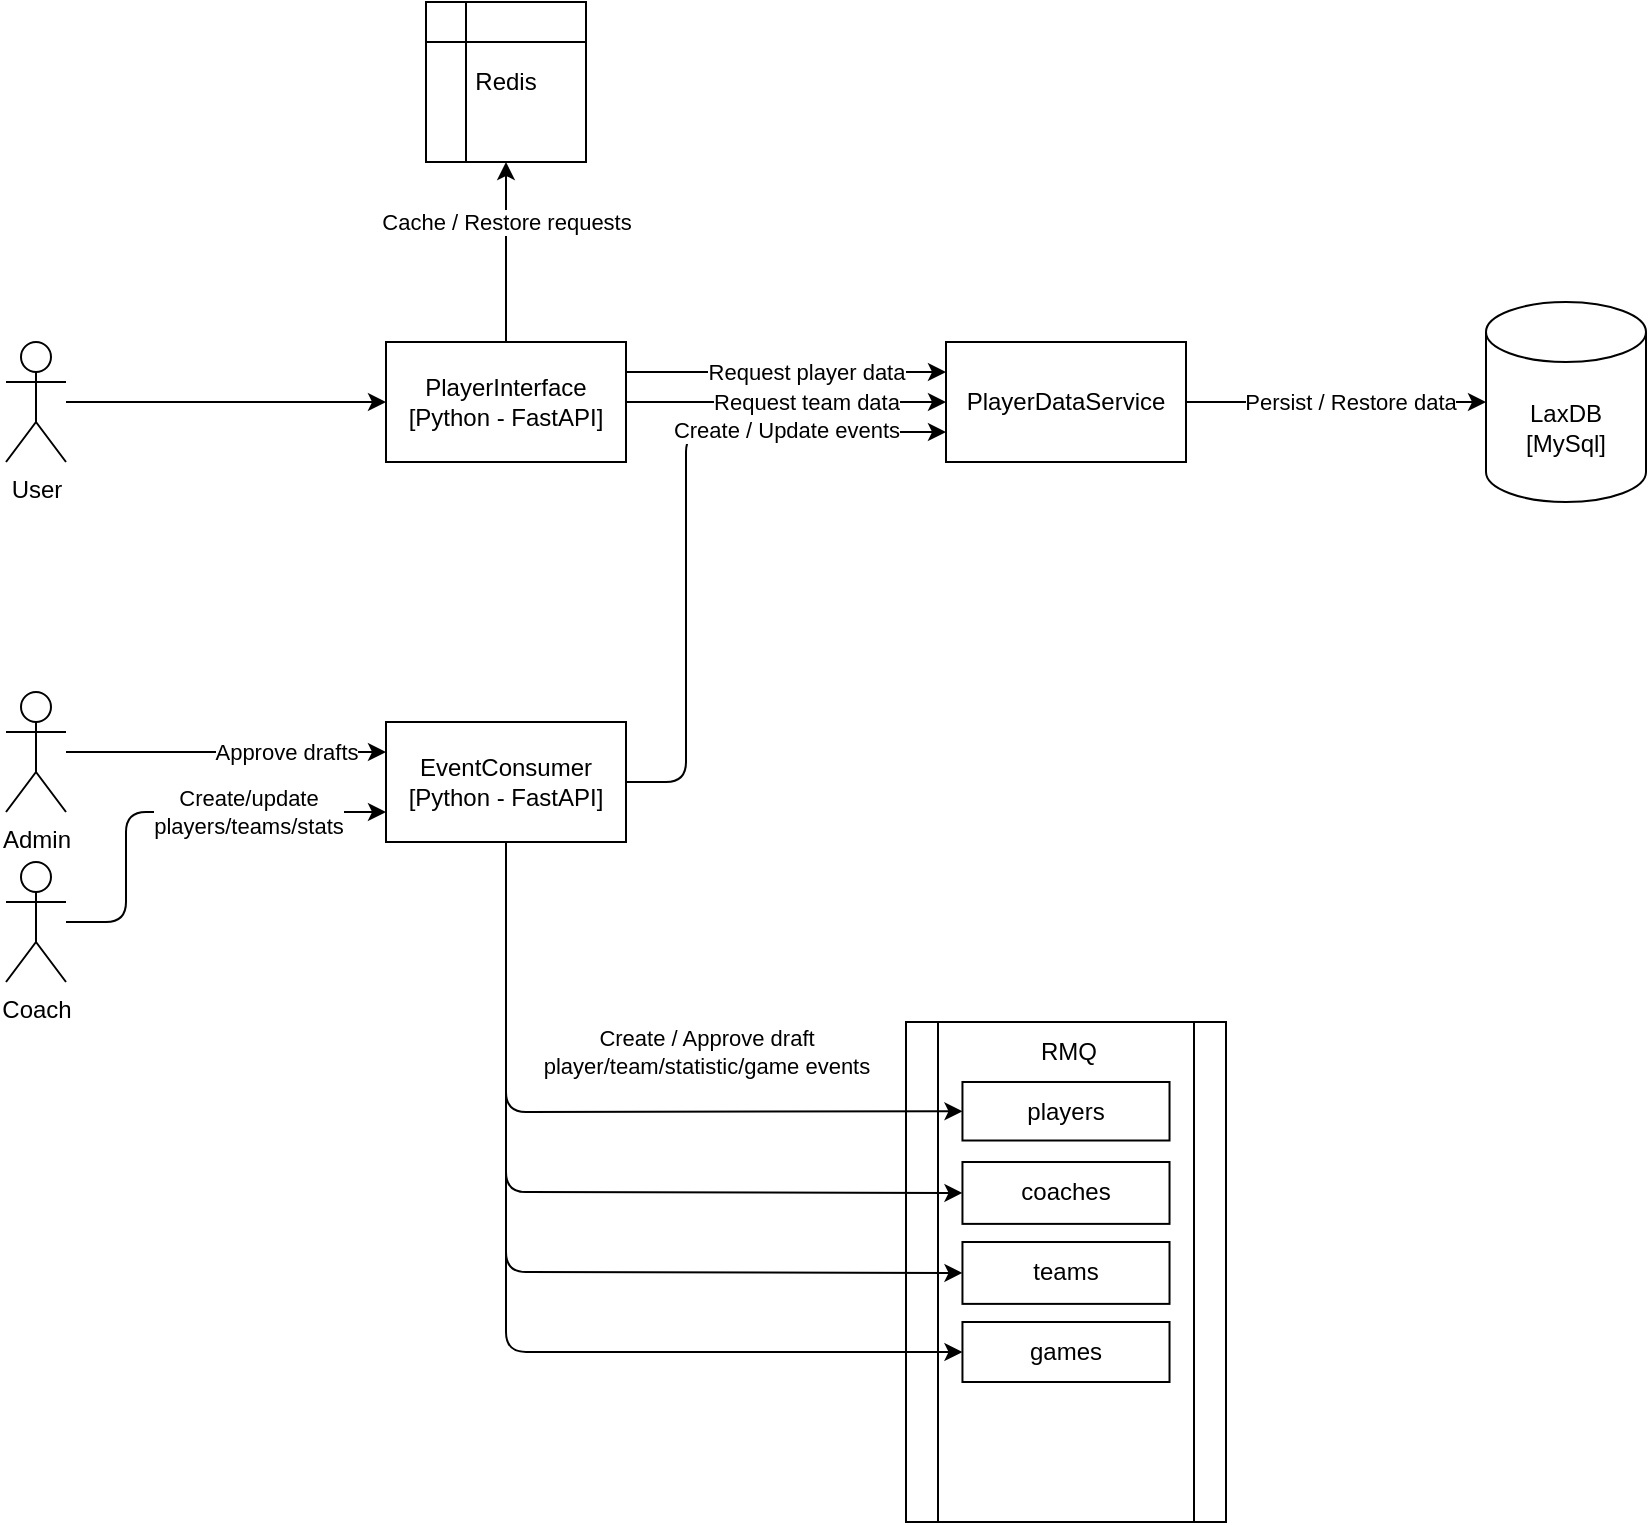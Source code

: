 <mxfile pages="2">
    <diagram name="UML" id="mFMqTeZg21dW_7w09lhQ">
        <mxGraphModel dx="673" dy="555" grid="1" gridSize="10" guides="1" tooltips="1" connect="1" arrows="1" fold="1" page="0" pageScale="1" pageWidth="850" pageHeight="1100" math="0" shadow="0">
            <root>
                <mxCell id="0"/>
                <mxCell id="1" parent="0"/>
                <mxCell id="2" style="edgeStyle=none;html=1;entryX=0;entryY=0.25;entryDx=0;entryDy=0;exitX=1;exitY=0.25;exitDx=0;exitDy=0;" parent="1" source="jN3FsYwqVG-rT1F5JYBM-1" target="jN3FsYwqVG-rT1F5JYBM-5" edge="1">
                    <mxGeometry relative="1" as="geometry">
                        <mxPoint x="400" y="350" as="targetPoint"/>
                    </mxGeometry>
                </mxCell>
                <mxCell id="3" value="Request player data" style="edgeLabel;html=1;align=center;verticalAlign=middle;resizable=0;points=[];" parent="2" vertex="1" connectable="0">
                    <mxGeometry x="0.275" y="2" relative="1" as="geometry">
                        <mxPoint x="-12" y="2" as="offset"/>
                    </mxGeometry>
                </mxCell>
                <mxCell id="12" style="edgeStyle=none;html=1;entryX=0.5;entryY=1;entryDx=0;entryDy=0;" parent="1" source="jN3FsYwqVG-rT1F5JYBM-1" target="5" edge="1">
                    <mxGeometry relative="1" as="geometry"/>
                </mxCell>
                <mxCell id="13" value="Cache / Restore requests" style="edgeLabel;html=1;align=center;verticalAlign=middle;resizable=0;points=[];" parent="12" vertex="1" connectable="0">
                    <mxGeometry x="0.51" y="2" relative="1" as="geometry">
                        <mxPoint x="2" y="8" as="offset"/>
                    </mxGeometry>
                </mxCell>
                <mxCell id="16" style="edgeStyle=none;html=1;exitX=1;exitY=0.5;exitDx=0;exitDy=0;entryX=0;entryY=0.5;entryDx=0;entryDy=0;" parent="1" source="jN3FsYwqVG-rT1F5JYBM-1" target="jN3FsYwqVG-rT1F5JYBM-5" edge="1">
                    <mxGeometry relative="1" as="geometry"/>
                </mxCell>
                <mxCell id="17" value="Request team data" style="edgeLabel;html=1;align=center;verticalAlign=middle;resizable=0;points=[];" parent="16" vertex="1" connectable="0">
                    <mxGeometry x="0.642" relative="1" as="geometry">
                        <mxPoint x="-42" as="offset"/>
                    </mxGeometry>
                </mxCell>
                <mxCell id="jN3FsYwqVG-rT1F5JYBM-1" value="PlayerInterface&lt;br&gt;[Python - FastAPI]" style="rounded=0;whiteSpace=wrap;html=1;" parent="1" vertex="1">
                    <mxGeometry x="220" y="320" width="120" height="60" as="geometry"/>
                </mxCell>
                <mxCell id="jN3FsYwqVG-rT1F5JYBM-3" value="LaxDB&lt;br&gt;[MySql]" style="shape=cylinder3;whiteSpace=wrap;html=1;boundedLbl=1;backgroundOutline=1;size=15;" parent="1" vertex="1">
                    <mxGeometry x="770" y="300" width="80" height="100" as="geometry"/>
                </mxCell>
                <mxCell id="10" style="edgeStyle=none;html=1;entryX=0;entryY=0.5;entryDx=0;entryDy=0;entryPerimeter=0;" parent="1" source="jN3FsYwqVG-rT1F5JYBM-5" target="jN3FsYwqVG-rT1F5JYBM-3" edge="1">
                    <mxGeometry relative="1" as="geometry"/>
                </mxCell>
                <mxCell id="11" value="Persist / Restore data" style="edgeLabel;html=1;align=center;verticalAlign=middle;resizable=0;points=[];" parent="10" vertex="1" connectable="0">
                    <mxGeometry x="-0.224" y="-1" relative="1" as="geometry">
                        <mxPoint x="24" y="-1" as="offset"/>
                    </mxGeometry>
                </mxCell>
                <mxCell id="jN3FsYwqVG-rT1F5JYBM-5" value="PlayerDataService" style="rounded=0;whiteSpace=wrap;html=1;" parent="1" vertex="1">
                    <mxGeometry x="500" y="320" width="120" height="60" as="geometry"/>
                </mxCell>
                <mxCell id="jN3FsYwqVG-rT1F5JYBM-13" style="edgeStyle=orthogonalEdgeStyle;rounded=0;orthogonalLoop=1;jettySize=auto;html=1;entryX=0;entryY=0.5;entryDx=0;entryDy=0;" parent="1" source="jN3FsYwqVG-rT1F5JYBM-10" target="jN3FsYwqVG-rT1F5JYBM-1" edge="1">
                    <mxGeometry relative="1" as="geometry"/>
                </mxCell>
                <mxCell id="jN3FsYwqVG-rT1F5JYBM-10" value="User" style="shape=umlActor;verticalLabelPosition=bottom;verticalAlign=top;html=1;outlineConnect=0;" parent="1" vertex="1">
                    <mxGeometry x="30" y="320" width="30" height="60" as="geometry"/>
                </mxCell>
                <mxCell id="jN3FsYwqVG-rT1F5JYBM-11" value="" style="group" parent="1" vertex="1" connectable="0">
                    <mxGeometry x="480" y="660" width="160" height="250" as="geometry"/>
                </mxCell>
                <mxCell id="jN3FsYwqVG-rT1F5JYBM-2" value="" style="shape=process;whiteSpace=wrap;html=1;backgroundOutline=1;" parent="jN3FsYwqVG-rT1F5JYBM-11" vertex="1">
                    <mxGeometry width="160" height="250" as="geometry"/>
                </mxCell>
                <mxCell id="jN3FsYwqVG-rT1F5JYBM-7" value="RMQ" style="text;html=1;align=center;verticalAlign=middle;resizable=0;points=[];autosize=1;strokeColor=none;fillColor=none;" parent="jN3FsYwqVG-rT1F5JYBM-11" vertex="1">
                    <mxGeometry x="56.471" width="50" height="30" as="geometry"/>
                </mxCell>
                <mxCell id="jN3FsYwqVG-rT1F5JYBM-8" value="players" style="rounded=0;whiteSpace=wrap;html=1;" parent="jN3FsYwqVG-rT1F5JYBM-11" vertex="1">
                    <mxGeometry x="28.23" y="29.996" width="103.53" height="29.261" as="geometry"/>
                </mxCell>
                <mxCell id="jN3FsYwqVG-rT1F5JYBM-9" value="coaches" style="whiteSpace=wrap;html=1;" parent="jN3FsYwqVG-rT1F5JYBM-11" vertex="1">
                    <mxGeometry x="28.23" y="70.003" width="103.53" height="30.935" as="geometry"/>
                </mxCell>
                <mxCell id="23" value="teams" style="whiteSpace=wrap;html=1;" parent="jN3FsYwqVG-rT1F5JYBM-11" vertex="1">
                    <mxGeometry x="28.23" y="110.003" width="103.53" height="30.935" as="geometry"/>
                </mxCell>
                <mxCell id="24" value="games" style="whiteSpace=wrap;html=1;" parent="jN3FsYwqVG-rT1F5JYBM-11" vertex="1">
                    <mxGeometry x="28.23" y="150" width="103.53" height="30" as="geometry"/>
                </mxCell>
                <mxCell id="5" value="Redis" style="shape=internalStorage;whiteSpace=wrap;html=1;backgroundOutline=1;" parent="1" vertex="1">
                    <mxGeometry x="240" y="150" width="80" height="80" as="geometry"/>
                </mxCell>
                <mxCell id="7" style="edgeStyle=none;html=1;entryX=0;entryY=0.5;entryDx=0;entryDy=0;" parent="1" source="6" target="jN3FsYwqVG-rT1F5JYBM-8" edge="1">
                    <mxGeometry relative="1" as="geometry">
                        <Array as="points">
                            <mxPoint x="280" y="705"/>
                        </Array>
                    </mxGeometry>
                </mxCell>
                <mxCell id="22" value="Create / Approve draft &lt;br&gt;player/team/statistic/game events" style="edgeLabel;html=1;align=center;verticalAlign=middle;resizable=0;points=[];fillColor=#000000;" parent="7" vertex="1" connectable="0">
                    <mxGeometry x="-0.609" relative="1" as="geometry">
                        <mxPoint x="100" y="34" as="offset"/>
                    </mxGeometry>
                </mxCell>
                <mxCell id="8" style="edgeStyle=none;html=1;entryX=0;entryY=0.75;entryDx=0;entryDy=0;" parent="1" source="6" target="jN3FsYwqVG-rT1F5JYBM-5" edge="1">
                    <mxGeometry relative="1" as="geometry">
                        <Array as="points">
                            <mxPoint x="370" y="540"/>
                            <mxPoint x="370" y="365"/>
                        </Array>
                    </mxGeometry>
                </mxCell>
                <mxCell id="9" value="Create / Update events" style="edgeLabel;html=1;align=center;verticalAlign=middle;resizable=0;points=[];" parent="8" vertex="1" connectable="0">
                    <mxGeometry x="-0.014" y="3" relative="1" as="geometry">
                        <mxPoint x="53" y="-41" as="offset"/>
                    </mxGeometry>
                </mxCell>
                <mxCell id="6" value="EventConsumer&lt;br&gt;[Python - FastAPI]" style="rounded=0;whiteSpace=wrap;html=1;" parent="1" vertex="1">
                    <mxGeometry x="220" y="510" width="120" height="60" as="geometry"/>
                </mxCell>
                <mxCell id="20" style="edgeStyle=none;html=1;entryX=0;entryY=0.25;entryDx=0;entryDy=0;" parent="1" source="14" target="6" edge="1">
                    <mxGeometry relative="1" as="geometry"/>
                </mxCell>
                <mxCell id="25" value="Approve drafts" style="edgeLabel;html=1;align=center;verticalAlign=middle;resizable=0;points=[];" parent="20" vertex="1" connectable="0">
                    <mxGeometry x="-0.414" y="-2" relative="1" as="geometry">
                        <mxPoint x="63" y="-2" as="offset"/>
                    </mxGeometry>
                </mxCell>
                <mxCell id="14" value="Admin" style="shape=umlActor;verticalLabelPosition=bottom;verticalAlign=top;html=1;outlineConnect=0;" parent="1" vertex="1">
                    <mxGeometry x="30" y="495" width="30" height="60" as="geometry"/>
                </mxCell>
                <mxCell id="21" style="edgeStyle=none;html=1;entryX=0;entryY=0.75;entryDx=0;entryDy=0;" parent="1" source="15" target="6" edge="1">
                    <mxGeometry relative="1" as="geometry">
                        <Array as="points">
                            <mxPoint x="90" y="610"/>
                            <mxPoint x="90" y="555"/>
                        </Array>
                    </mxGeometry>
                </mxCell>
                <mxCell id="26" value="Create/update &lt;br&gt;players/teams/stats" style="edgeLabel;html=1;align=center;verticalAlign=middle;resizable=0;points=[];" parent="21" vertex="1" connectable="0">
                    <mxGeometry x="0.221" y="-1" relative="1" as="geometry">
                        <mxPoint x="14" y="-1" as="offset"/>
                    </mxGeometry>
                </mxCell>
                <mxCell id="15" value="Coach" style="shape=umlActor;verticalLabelPosition=bottom;verticalAlign=top;html=1;outlineConnect=0;" parent="1" vertex="1">
                    <mxGeometry x="30" y="580" width="30" height="60" as="geometry"/>
                </mxCell>
                <mxCell id="27" style="edgeStyle=none;html=1;entryX=0;entryY=0.5;entryDx=0;entryDy=0;exitX=0.5;exitY=1;exitDx=0;exitDy=0;" parent="1" source="6" target="jN3FsYwqVG-rT1F5JYBM-9" edge="1">
                    <mxGeometry relative="1" as="geometry">
                        <Array as="points">
                            <mxPoint x="280" y="745"/>
                        </Array>
                        <mxPoint x="260" y="580" as="sourcePoint"/>
                        <mxPoint x="388.23" y="714.626" as="targetPoint"/>
                    </mxGeometry>
                </mxCell>
                <mxCell id="29" style="edgeStyle=none;html=1;entryX=0;entryY=0.5;entryDx=0;entryDy=0;exitX=0.5;exitY=1;exitDx=0;exitDy=0;" parent="1" source="6" target="23" edge="1">
                    <mxGeometry relative="1" as="geometry">
                        <Array as="points">
                            <mxPoint x="280" y="785"/>
                        </Array>
                        <mxPoint x="260" y="570" as="sourcePoint"/>
                        <mxPoint x="388.23" y="735.47" as="targetPoint"/>
                    </mxGeometry>
                </mxCell>
                <mxCell id="31" style="edgeStyle=none;html=1;entryX=0;entryY=0.5;entryDx=0;entryDy=0;exitX=0.5;exitY=1;exitDx=0;exitDy=0;" parent="1" source="6" target="24" edge="1">
                    <mxGeometry relative="1" as="geometry">
                        <Array as="points">
                            <mxPoint x="280" y="825"/>
                        </Array>
                        <mxPoint x="260" y="570" as="sourcePoint"/>
                        <mxPoint x="388.23" y="785.471" as="targetPoint"/>
                    </mxGeometry>
                </mxCell>
            </root>
        </mxGraphModel>
    </diagram>
    <diagram id="6KfaeffnY1STP9T5mcnP" name="Sequence">
        <mxGraphModel dx="673" dy="555" grid="1" gridSize="10" guides="1" tooltips="1" connect="1" arrows="1" fold="1" page="1" pageScale="1" pageWidth="850" pageHeight="1100" math="0" shadow="0">
            <root>
                <mxCell id="0"/>
                <mxCell id="1" parent="0"/>
            </root>
        </mxGraphModel>
    </diagram>
    <diagram id="swiidhj-cJlZiUMmSsWx" name="Web Page Layout">
        <mxGraphModel dx="2033" dy="1163" grid="1" gridSize="10" guides="1" tooltips="1" connect="1" arrows="1" fold="1" page="1" pageScale="1" pageWidth="850" pageHeight="1100" math="0" shadow="0">
            <root>
                <mxCell id="0"/>
                <mxCell id="1" parent="0"/>
                <mxCell id="z8OrmYewujZFTP_IgXnd-4" style="edgeStyle=none;html=1;entryX=0;entryY=0.5;entryDx=0;entryDy=0;" parent="1" source="z8OrmYewujZFTP_IgXnd-1" target="z8OrmYewujZFTP_IgXnd-3" edge="1">
                    <mxGeometry relative="1" as="geometry"/>
                </mxCell>
                <mxCell id="z8OrmYewujZFTP_IgXnd-5" style="edgeStyle=none;html=1;entryX=0;entryY=0.5;entryDx=0;entryDy=0;exitX=1;exitY=0.75;exitDx=0;exitDy=0;" parent="1" source="z8OrmYewujZFTP_IgXnd-1" target="z8OrmYewujZFTP_IgXnd-6" edge="1">
                    <mxGeometry relative="1" as="geometry">
                        <mxPoint x="230" y="570" as="targetPoint"/>
                    </mxGeometry>
                </mxCell>
                <mxCell id="z8OrmYewujZFTP_IgXnd-1" value="Login page" style="whiteSpace=wrap;html=1;" parent="1" vertex="1">
                    <mxGeometry x="20" y="410" width="120" height="60" as="geometry"/>
                </mxCell>
                <mxCell id="RpKz3vIlgcnlM91s_uan-1" style="edgeStyle=none;html=1;exitX=1;exitY=0.5;exitDx=0;exitDy=0;entryX=0;entryY=0.5;entryDx=0;entryDy=0;" parent="1" source="z8OrmYewujZFTP_IgXnd-3" target="z8OrmYewujZFTP_IgXnd-7" edge="1">
                    <mxGeometry relative="1" as="geometry"/>
                </mxCell>
                <mxCell id="RpKz3vIlgcnlM91s_uan-2" style="edgeStyle=none;html=1;entryX=0;entryY=0.5;entryDx=0;entryDy=0;exitX=1;exitY=0.75;exitDx=0;exitDy=0;" parent="1" source="z8OrmYewujZFTP_IgXnd-3" target="WZcib96eYT74WGpIXgqj-1" edge="1">
                    <mxGeometry relative="1" as="geometry"/>
                </mxCell>
                <mxCell id="RpKz3vIlgcnlM91s_uan-8" style="edgeStyle=none;html=1;exitX=1;exitY=0.25;exitDx=0;exitDy=0;entryX=0;entryY=0.5;entryDx=0;entryDy=0;" parent="1" source="z8OrmYewujZFTP_IgXnd-3" target="RpKz3vIlgcnlM91s_uan-6" edge="1">
                    <mxGeometry relative="1" as="geometry"/>
                </mxCell>
                <mxCell id="z8OrmYewujZFTP_IgXnd-3" value="Home Page" style="whiteSpace=wrap;html=1;" parent="1" vertex="1">
                    <mxGeometry x="240" y="410" width="120" height="60" as="geometry"/>
                </mxCell>
                <mxCell id="z8OrmYewujZFTP_IgXnd-6" value="Coach Page" style="whiteSpace=wrap;html=1;" parent="1" vertex="1">
                    <mxGeometry x="240" y="680" width="120" height="60" as="geometry"/>
                </mxCell>
                <mxCell id="z8OrmYewujZFTP_IgXnd-8" style="edgeStyle=none;html=1;" parent="1" source="z8OrmYewujZFTP_IgXnd-7" edge="1">
                    <mxGeometry relative="1" as="geometry">
                        <mxPoint x="710" y="440" as="targetPoint"/>
                    </mxGeometry>
                </mxCell>
                <mxCell id="z8OrmYewujZFTP_IgXnd-7" value="Players Page" style="whiteSpace=wrap;html=1;" parent="1" vertex="1">
                    <mxGeometry x="460" y="410" width="120" height="60" as="geometry"/>
                </mxCell>
                <mxCell id="z8OrmYewujZFTP_IgXnd-9" value="Player page" style="whiteSpace=wrap;html=1;" parent="1" vertex="1">
                    <mxGeometry x="710" y="410" width="120" height="60" as="geometry"/>
                </mxCell>
                <mxCell id="RpKz3vIlgcnlM91s_uan-3" style="edgeStyle=none;html=1;entryX=0;entryY=0.5;entryDx=0;entryDy=0;" parent="1" source="WZcib96eYT74WGpIXgqj-1" target="RpKz3vIlgcnlM91s_uan-4" edge="1">
                    <mxGeometry relative="1" as="geometry">
                        <mxPoint x="710" y="570" as="targetPoint"/>
                        <Array as="points">
                            <mxPoint x="650" y="570"/>
                        </Array>
                    </mxGeometry>
                </mxCell>
                <mxCell id="WZcib96eYT74WGpIXgqj-1" value="Teams Page" style="whiteSpace=wrap;html=1;" parent="1" vertex="1">
                    <mxGeometry x="460" y="540" width="120" height="60" as="geometry"/>
                </mxCell>
                <mxCell id="RpKz3vIlgcnlM91s_uan-4" value="Team Page" style="whiteSpace=wrap;html=1;" parent="1" vertex="1">
                    <mxGeometry x="710" y="540" width="120" height="60" as="geometry"/>
                </mxCell>
                <mxCell id="RpKz3vIlgcnlM91s_uan-7" style="edgeStyle=none;html=1;entryX=0;entryY=0.5;entryDx=0;entryDy=0;" parent="1" source="RpKz3vIlgcnlM91s_uan-6" target="RpKz3vIlgcnlM91s_uan-9" edge="1">
                    <mxGeometry relative="1" as="geometry">
                        <mxPoint x="710" y="310" as="targetPoint"/>
                    </mxGeometry>
                </mxCell>
                <mxCell id="RpKz3vIlgcnlM91s_uan-6" value="Games Page" style="whiteSpace=wrap;html=1;" parent="1" vertex="1">
                    <mxGeometry x="460" y="280" width="120" height="60" as="geometry"/>
                </mxCell>
                <mxCell id="RpKz3vIlgcnlM91s_uan-9" value="Game page" style="whiteSpace=wrap;html=1;" parent="1" vertex="1">
                    <mxGeometry x="710" y="280" width="120" height="60" as="geometry"/>
                </mxCell>
            </root>
        </mxGraphModel>
    </diagram>
</mxfile>